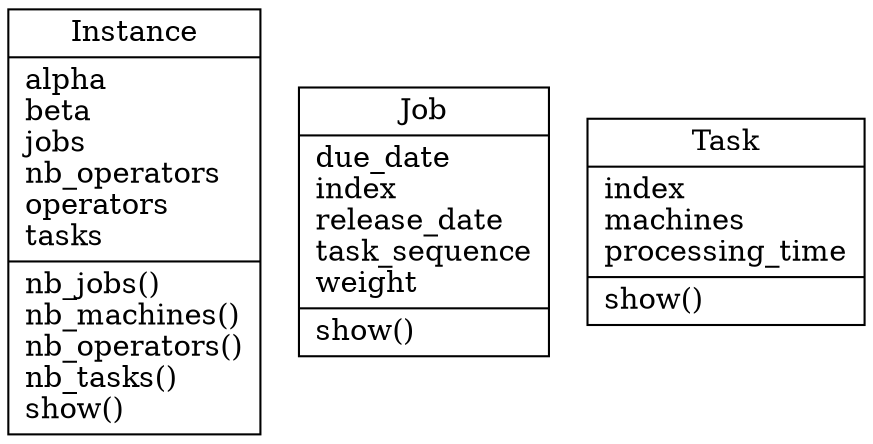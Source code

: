 digraph "classes" {
rankdir=BT
charset="utf-8"
"PLNE.Instance" [color="black", fontcolor="black", label="{Instance|alpha\lbeta\ljobs\lnb_operators\loperators\ltasks\l|nb_jobs()\lnb_machines()\lnb_operators()\lnb_tasks()\lshow()\l}", shape="record", style="solid"];
"PLNE.Job" [color="black", fontcolor="black", label="{Job|due_date\lindex\lrelease_date\ltask_sequence\lweight\l|show()\l}", shape="record", style="solid"];
"PLNE.Task" [color="black", fontcolor="black", label="{Task|index\lmachines\lprocessing_time\l|show()\l}", shape="record", style="solid"];
}
